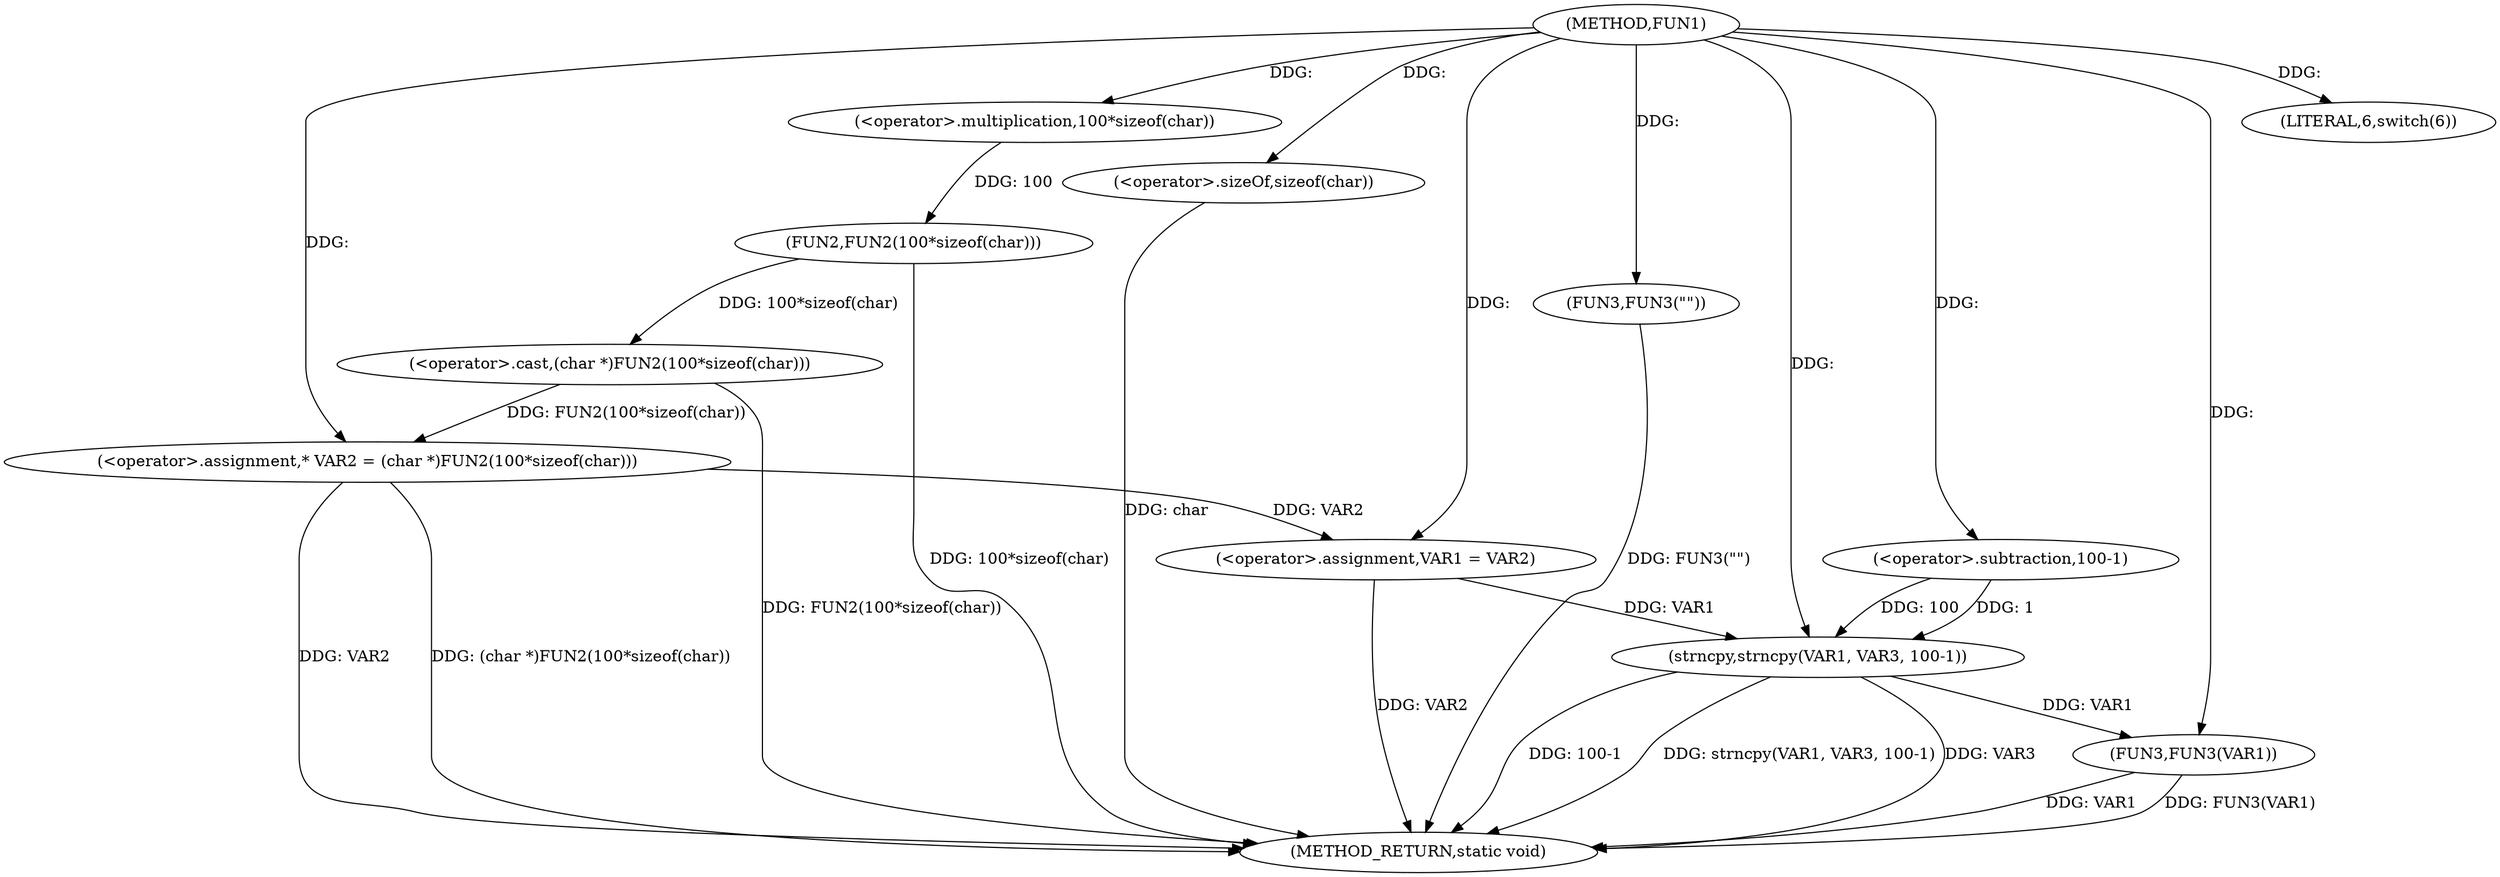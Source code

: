 digraph FUN1 {  
"1000100" [label = "(METHOD,FUN1)" ]
"1000135" [label = "(METHOD_RETURN,static void)" ]
"1000104" [label = "(<operator>.assignment,* VAR2 = (char *)FUN2(100*sizeof(char)))" ]
"1000106" [label = "(<operator>.cast,(char *)FUN2(100*sizeof(char)))" ]
"1000108" [label = "(FUN2,FUN2(100*sizeof(char)))" ]
"1000109" [label = "(<operator>.multiplication,100*sizeof(char))" ]
"1000111" [label = "(<operator>.sizeOf,sizeof(char))" ]
"1000114" [label = "(LITERAL,6,switch(6))" ]
"1000117" [label = "(<operator>.assignment,VAR1 = VAR2)" ]
"1000122" [label = "(FUN3,FUN3(\"\"))" ]
"1000127" [label = "(strncpy,strncpy(VAR1, VAR3, 100-1))" ]
"1000130" [label = "(<operator>.subtraction,100-1)" ]
"1000133" [label = "(FUN3,FUN3(VAR1))" ]
  "1000127" -> "1000135"  [ label = "DDG: 100-1"] 
  "1000106" -> "1000135"  [ label = "DDG: FUN2(100*sizeof(char))"] 
  "1000104" -> "1000135"  [ label = "DDG: VAR2"] 
  "1000127" -> "1000135"  [ label = "DDG: strncpy(VAR1, VAR3, 100-1)"] 
  "1000122" -> "1000135"  [ label = "DDG: FUN3(\"\")"] 
  "1000117" -> "1000135"  [ label = "DDG: VAR2"] 
  "1000127" -> "1000135"  [ label = "DDG: VAR3"] 
  "1000133" -> "1000135"  [ label = "DDG: VAR1"] 
  "1000133" -> "1000135"  [ label = "DDG: FUN3(VAR1)"] 
  "1000111" -> "1000135"  [ label = "DDG: char"] 
  "1000104" -> "1000135"  [ label = "DDG: (char *)FUN2(100*sizeof(char))"] 
  "1000108" -> "1000135"  [ label = "DDG: 100*sizeof(char)"] 
  "1000106" -> "1000104"  [ label = "DDG: FUN2(100*sizeof(char))"] 
  "1000100" -> "1000104"  [ label = "DDG: "] 
  "1000108" -> "1000106"  [ label = "DDG: 100*sizeof(char)"] 
  "1000109" -> "1000108"  [ label = "DDG: 100"] 
  "1000100" -> "1000109"  [ label = "DDG: "] 
  "1000100" -> "1000111"  [ label = "DDG: "] 
  "1000100" -> "1000114"  [ label = "DDG: "] 
  "1000104" -> "1000117"  [ label = "DDG: VAR2"] 
  "1000100" -> "1000117"  [ label = "DDG: "] 
  "1000100" -> "1000122"  [ label = "DDG: "] 
  "1000117" -> "1000127"  [ label = "DDG: VAR1"] 
  "1000100" -> "1000127"  [ label = "DDG: "] 
  "1000130" -> "1000127"  [ label = "DDG: 100"] 
  "1000130" -> "1000127"  [ label = "DDG: 1"] 
  "1000100" -> "1000130"  [ label = "DDG: "] 
  "1000127" -> "1000133"  [ label = "DDG: VAR1"] 
  "1000100" -> "1000133"  [ label = "DDG: "] 
}
